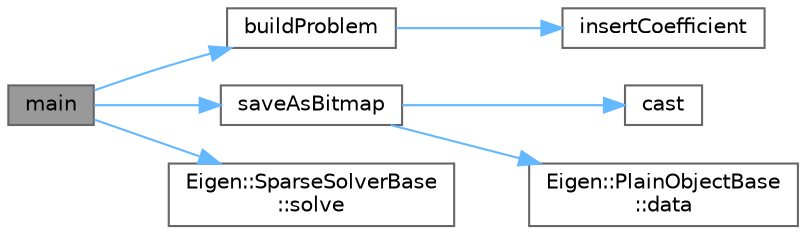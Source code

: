 digraph "main"
{
 // LATEX_PDF_SIZE
  bgcolor="transparent";
  edge [fontname=Helvetica,fontsize=10,labelfontname=Helvetica,labelfontsize=10];
  node [fontname=Helvetica,fontsize=10,shape=box,height=0.2,width=0.4];
  rankdir="LR";
  Node1 [id="Node000001",label="main",height=0.2,width=0.4,color="gray40", fillcolor="grey60", style="filled", fontcolor="black",tooltip=" "];
  Node1 -> Node2 [id="edge1_Node000001_Node000002",color="steelblue1",style="solid",tooltip=" "];
  Node2 [id="Node000002",label="buildProblem",height=0.2,width=0.4,color="grey40", fillcolor="white", style="filled",URL="$_tutorial__sparse__example__details_8cpp.html#a2563d84202fb56ea78ca60731badc33f",tooltip=" "];
  Node2 -> Node3 [id="edge2_Node000002_Node000003",color="steelblue1",style="solid",tooltip=" "];
  Node3 [id="Node000003",label="insertCoefficient",height=0.2,width=0.4,color="grey40", fillcolor="white", style="filled",URL="$_tutorial__sparse__example__details_8cpp.html#abccb5c43c202f29ec7ea865b6a127250",tooltip=" "];
  Node1 -> Node4 [id="edge3_Node000001_Node000004",color="steelblue1",style="solid",tooltip=" "];
  Node4 [id="Node000004",label="saveAsBitmap",height=0.2,width=0.4,color="grey40", fillcolor="white", style="filled",URL="$_tutorial__sparse__example__details_8cpp.html#afef736ce24d71fb43661b8e285578dd5",tooltip=" "];
  Node4 -> Node5 [id="edge4_Node000004_Node000005",color="steelblue1",style="solid",tooltip=" "];
  Node5 [id="Node000005",label="cast",height=0.2,width=0.4,color="grey40", fillcolor="white", style="filled",URL="$_common_cwise_unary_ops_8h.html#aa89d007196125d10fa7d6e19811aca05",tooltip=" "];
  Node4 -> Node6 [id="edge5_Node000004_Node000006",color="steelblue1",style="solid",tooltip=" "];
  Node6 [id="Node000006",label="Eigen::PlainObjectBase\l::data",height=0.2,width=0.4,color="grey40", fillcolor="white", style="filled",URL="$class_eigen_1_1_plain_object_base.html#a322d4d48cc285b60e0dff100db522342",tooltip=" "];
  Node1 -> Node7 [id="edge6_Node000001_Node000007",color="steelblue1",style="solid",tooltip=" "];
  Node7 [id="Node000007",label="Eigen::SparseSolverBase\l::solve",height=0.2,width=0.4,color="grey40", fillcolor="white", style="filled",URL="$class_eigen_1_1_sparse_solver_base.html#a57c5b7f5e35274b55b5d57e8c88cc4a6",tooltip=" "];
}
